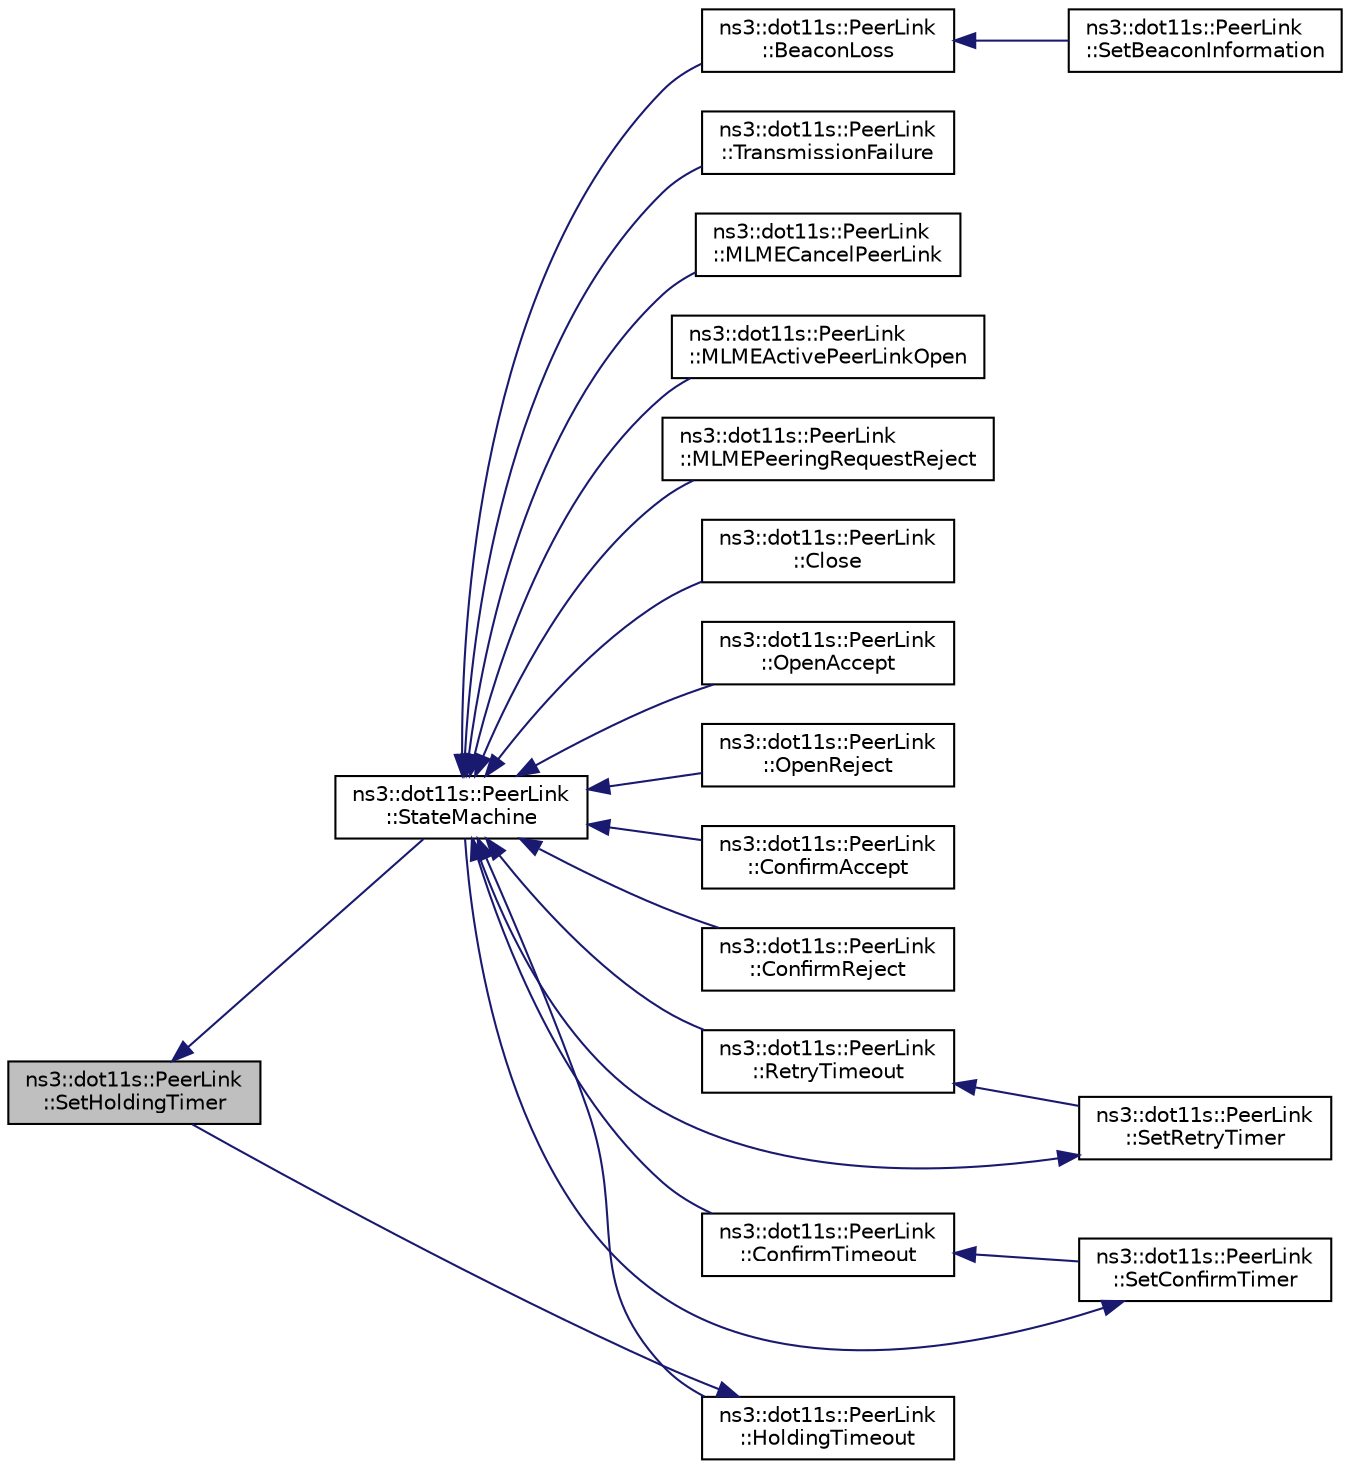 digraph "ns3::dot11s::PeerLink::SetHoldingTimer"
{
  edge [fontname="Helvetica",fontsize="10",labelfontname="Helvetica",labelfontsize="10"];
  node [fontname="Helvetica",fontsize="10",shape=record];
  rankdir="LR";
  Node1 [label="ns3::dot11s::PeerLink\l::SetHoldingTimer",height=0.2,width=0.4,color="black", fillcolor="grey75", style="filled", fontcolor="black"];
  Node1 -> Node2 [dir="back",color="midnightblue",fontsize="10",style="solid"];
  Node2 [label="ns3::dot11s::PeerLink\l::StateMachine",height=0.2,width=0.4,color="black", fillcolor="white", style="filled",URL="$d1/dd6/classns3_1_1dot11s_1_1PeerLink.html#a4cc26e7fdbef0daafd1f6cc7d89fdd01",tooltip="State transition. "];
  Node2 -> Node3 [dir="back",color="midnightblue",fontsize="10",style="solid"];
  Node3 [label="ns3::dot11s::PeerLink\l::BeaconLoss",height=0.2,width=0.4,color="black", fillcolor="white", style="filled",URL="$d1/dd6/classns3_1_1dot11s_1_1PeerLink.html#a70cf99acca46134ddf0f1b6c5baf76f5",tooltip="Several successive beacons were lost, close link. "];
  Node3 -> Node4 [dir="back",color="midnightblue",fontsize="10",style="solid"];
  Node4 [label="ns3::dot11s::PeerLink\l::SetBeaconInformation",height=0.2,width=0.4,color="black", fillcolor="white", style="filled",URL="$d1/dd6/classns3_1_1dot11s_1_1PeerLink.html#a51f0de2b9bfd67d0f720e9a89d15912b",tooltip="Process beacon received from peer. "];
  Node2 -> Node5 [dir="back",color="midnightblue",fontsize="10",style="solid"];
  Node5 [label="ns3::dot11s::PeerLink\l::TransmissionFailure",height=0.2,width=0.4,color="black", fillcolor="white", style="filled",URL="$d1/dd6/classns3_1_1dot11s_1_1PeerLink.html#a311a9748947db5753d6631bacb9e0895"];
  Node2 -> Node6 [dir="back",color="midnightblue",fontsize="10",style="solid"];
  Node6 [label="ns3::dot11s::PeerLink\l::MLMECancelPeerLink",height=0.2,width=0.4,color="black", fillcolor="white", style="filled",URL="$d1/dd6/classns3_1_1dot11s_1_1PeerLink.html#a71779c31a14f73f2d464d9345cbd4d8c",tooltip="MLME-CancelPeerLink.request. "];
  Node2 -> Node7 [dir="back",color="midnightblue",fontsize="10",style="solid"];
  Node7 [label="ns3::dot11s::PeerLink\l::MLMEActivePeerLinkOpen",height=0.2,width=0.4,color="black", fillcolor="white", style="filled",URL="$d1/dd6/classns3_1_1dot11s_1_1PeerLink.html#a11876ce24c46d3c6ae49d79aa96b4677",tooltip="MLME-ActivePeerLinkOpen.request. "];
  Node2 -> Node8 [dir="back",color="midnightblue",fontsize="10",style="solid"];
  Node8 [label="ns3::dot11s::PeerLink\l::MLMEPeeringRequestReject",height=0.2,width=0.4,color="black", fillcolor="white", style="filled",URL="$d1/dd6/classns3_1_1dot11s_1_1PeerLink.html#a6f1d4e6ace9f5a3538a42f86ef82dd50",tooltip="MLME-PeeringRequestReject. "];
  Node2 -> Node9 [dir="back",color="midnightblue",fontsize="10",style="solid"];
  Node9 [label="ns3::dot11s::PeerLink\l::Close",height=0.2,width=0.4,color="black", fillcolor="white", style="filled",URL="$d1/dd6/classns3_1_1dot11s_1_1PeerLink.html#a59ff6efe109654ba276b0832d5679c74",tooltip="Close link. "];
  Node2 -> Node10 [dir="back",color="midnightblue",fontsize="10",style="solid"];
  Node10 [label="ns3::dot11s::PeerLink\l::OpenAccept",height=0.2,width=0.4,color="black", fillcolor="white", style="filled",URL="$d1/dd6/classns3_1_1dot11s_1_1PeerLink.html#a288bbe52d4761c8e41fb35b07dd5d868",tooltip="Accept open link. "];
  Node2 -> Node11 [dir="back",color="midnightblue",fontsize="10",style="solid"];
  Node11 [label="ns3::dot11s::PeerLink\l::OpenReject",height=0.2,width=0.4,color="black", fillcolor="white", style="filled",URL="$d1/dd6/classns3_1_1dot11s_1_1PeerLink.html#ab26cafb6df6ccdc8407e867f39a685ed",tooltip="Reject open link. "];
  Node2 -> Node12 [dir="back",color="midnightblue",fontsize="10",style="solid"];
  Node12 [label="ns3::dot11s::PeerLink\l::ConfirmAccept",height=0.2,width=0.4,color="black", fillcolor="white", style="filled",URL="$d1/dd6/classns3_1_1dot11s_1_1PeerLink.html#ab96b1b9bcf9dfbc1aec1f16bde2055cb",tooltip="Confirm accept. "];
  Node2 -> Node13 [dir="back",color="midnightblue",fontsize="10",style="solid"];
  Node13 [label="ns3::dot11s::PeerLink\l::ConfirmReject",height=0.2,width=0.4,color="black", fillcolor="white", style="filled",URL="$d1/dd6/classns3_1_1dot11s_1_1PeerLink.html#a8378fb3eb32c4dcfee9bc090777ba8de",tooltip="Confirm reject. "];
  Node2 -> Node14 [dir="back",color="midnightblue",fontsize="10",style="solid"];
  Node14 [label="ns3::dot11s::PeerLink\l::HoldingTimeout",height=0.2,width=0.4,color="black", fillcolor="white", style="filled",URL="$d1/dd6/classns3_1_1dot11s_1_1PeerLink.html#aca3f4d3e0cd9305f88f968aa8c5dcadd"];
  Node14 -> Node1 [dir="back",color="midnightblue",fontsize="10",style="solid"];
  Node2 -> Node15 [dir="back",color="midnightblue",fontsize="10",style="solid"];
  Node15 [label="ns3::dot11s::PeerLink\l::RetryTimeout",height=0.2,width=0.4,color="black", fillcolor="white", style="filled",URL="$d1/dd6/classns3_1_1dot11s_1_1PeerLink.html#a36d427d1e395c27c7b7b577d6dad4c63"];
  Node15 -> Node16 [dir="back",color="midnightblue",fontsize="10",style="solid"];
  Node16 [label="ns3::dot11s::PeerLink\l::SetRetryTimer",height=0.2,width=0.4,color="black", fillcolor="white", style="filled",URL="$d1/dd6/classns3_1_1dot11s_1_1PeerLink.html#a427403516dd5b94b100d6e924d230146"];
  Node16 -> Node2 [dir="back",color="midnightblue",fontsize="10",style="solid"];
  Node2 -> Node17 [dir="back",color="midnightblue",fontsize="10",style="solid"];
  Node17 [label="ns3::dot11s::PeerLink\l::ConfirmTimeout",height=0.2,width=0.4,color="black", fillcolor="white", style="filled",URL="$d1/dd6/classns3_1_1dot11s_1_1PeerLink.html#a61d3100763f4a9b377571248199b0ff5"];
  Node17 -> Node18 [dir="back",color="midnightblue",fontsize="10",style="solid"];
  Node18 [label="ns3::dot11s::PeerLink\l::SetConfirmTimer",height=0.2,width=0.4,color="black", fillcolor="white", style="filled",URL="$d1/dd6/classns3_1_1dot11s_1_1PeerLink.html#ab7f793f0d95207a35f9f670aa86ea414"];
  Node18 -> Node2 [dir="back",color="midnightblue",fontsize="10",style="solid"];
}
